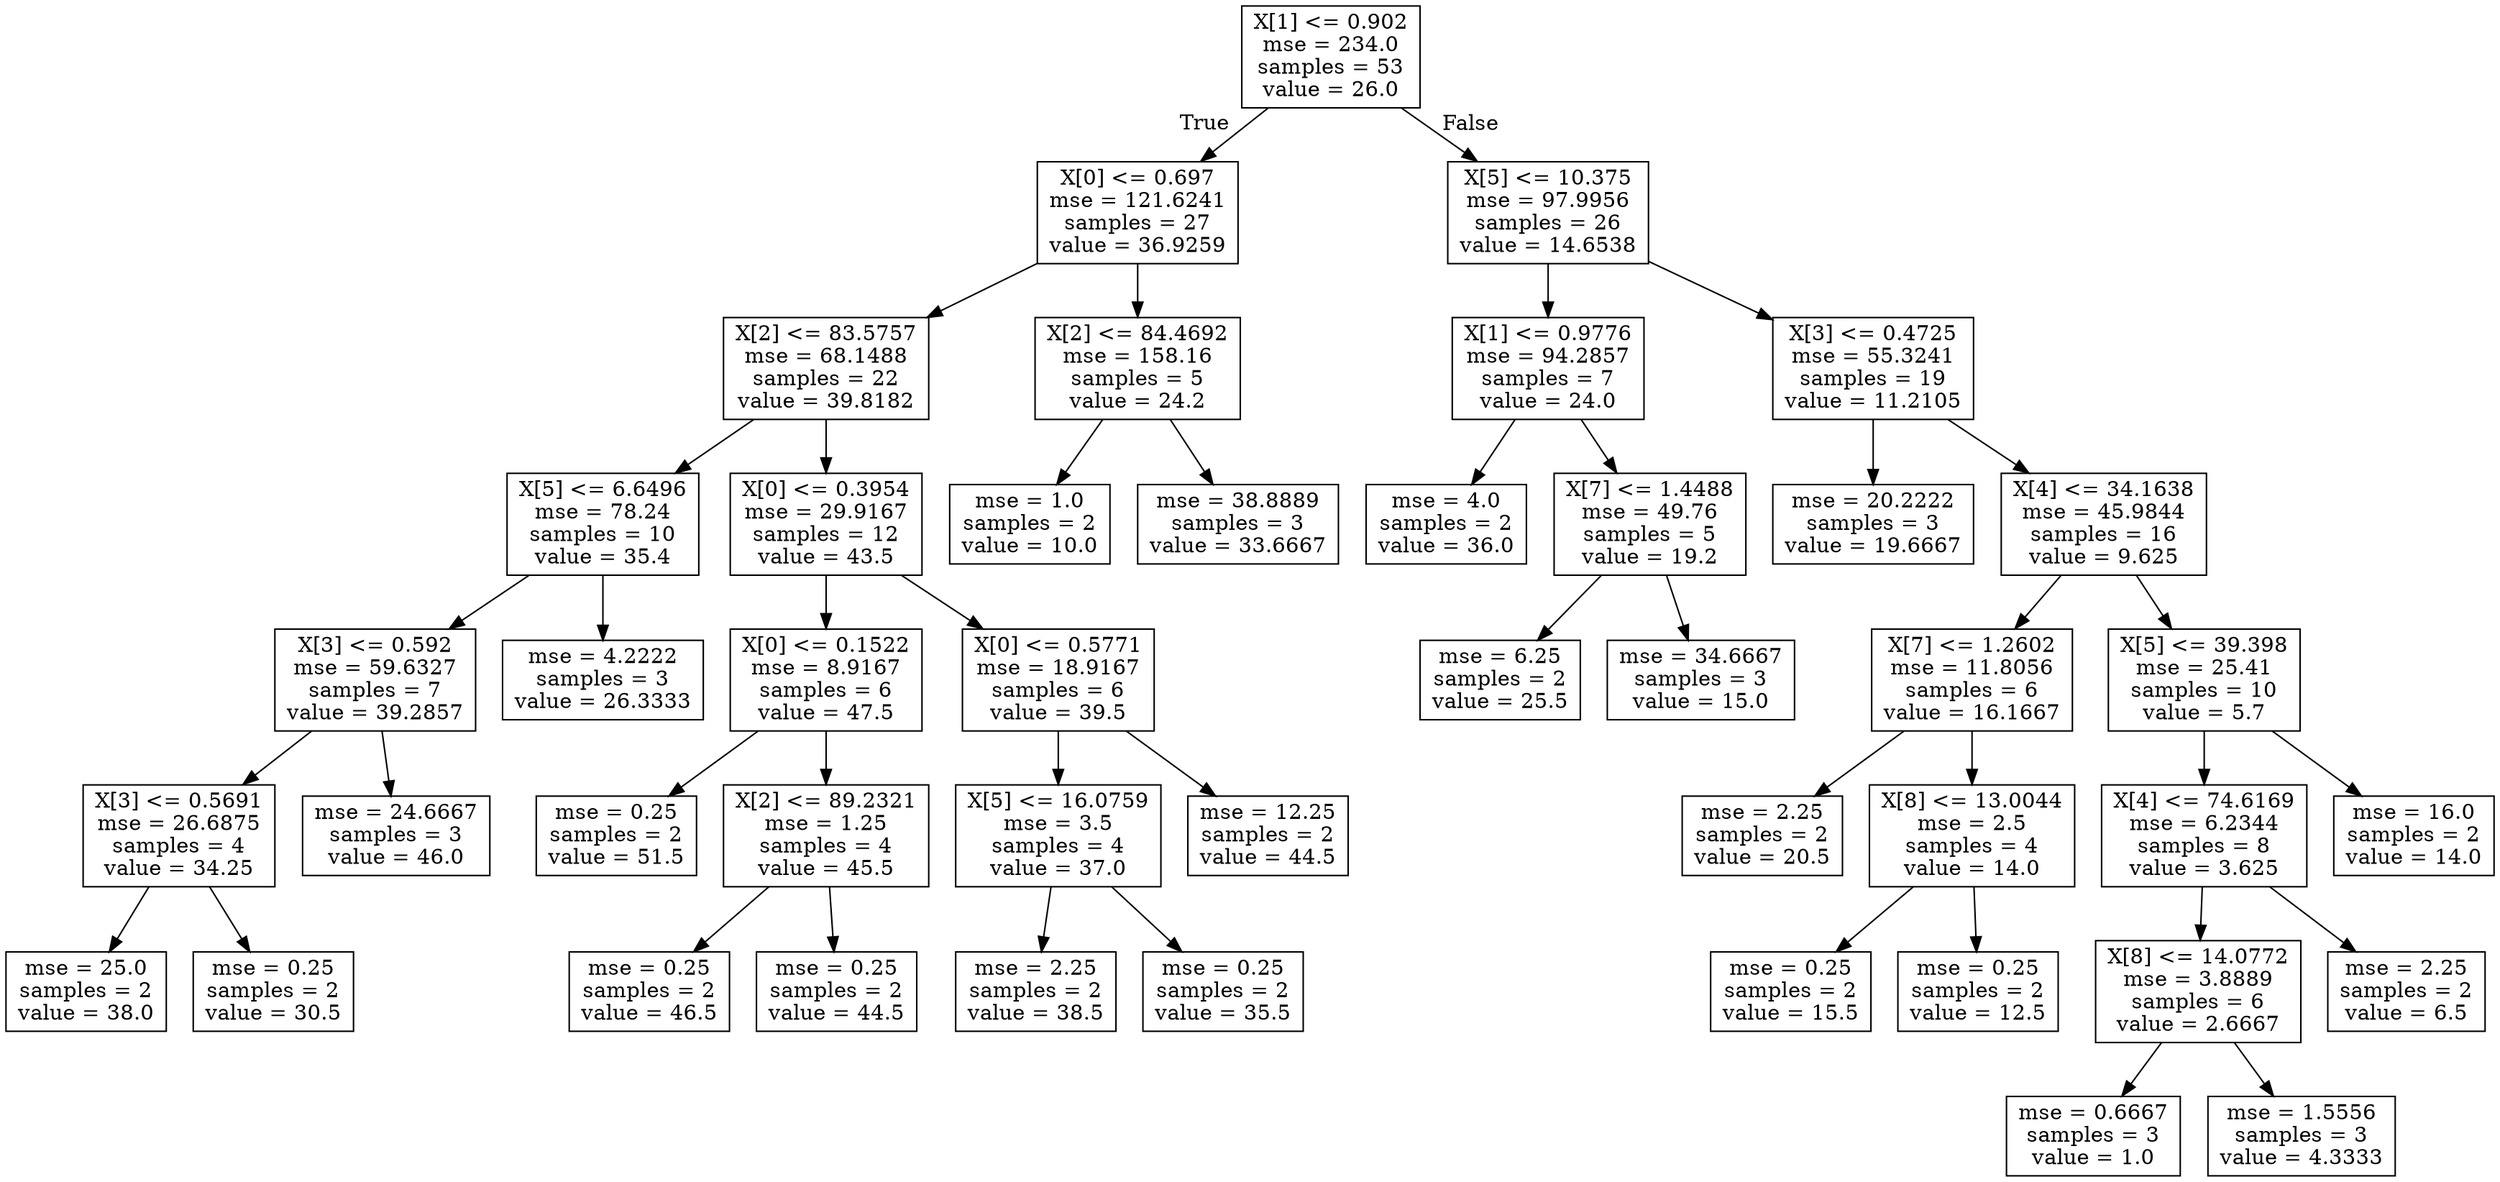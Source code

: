 digraph Tree {
node [shape=box] ;
0 [label="X[1] <= 0.902\nmse = 234.0\nsamples = 53\nvalue = 26.0"] ;
1 [label="X[0] <= 0.697\nmse = 121.6241\nsamples = 27\nvalue = 36.9259"] ;
0 -> 1 [labeldistance=2.5, labelangle=45, headlabel="True"] ;
2 [label="X[2] <= 83.5757\nmse = 68.1488\nsamples = 22\nvalue = 39.8182"] ;
1 -> 2 ;
3 [label="X[5] <= 6.6496\nmse = 78.24\nsamples = 10\nvalue = 35.4"] ;
2 -> 3 ;
4 [label="X[3] <= 0.592\nmse = 59.6327\nsamples = 7\nvalue = 39.2857"] ;
3 -> 4 ;
5 [label="X[3] <= 0.5691\nmse = 26.6875\nsamples = 4\nvalue = 34.25"] ;
4 -> 5 ;
6 [label="mse = 25.0\nsamples = 2\nvalue = 38.0"] ;
5 -> 6 ;
7 [label="mse = 0.25\nsamples = 2\nvalue = 30.5"] ;
5 -> 7 ;
8 [label="mse = 24.6667\nsamples = 3\nvalue = 46.0"] ;
4 -> 8 ;
9 [label="mse = 4.2222\nsamples = 3\nvalue = 26.3333"] ;
3 -> 9 ;
10 [label="X[0] <= 0.3954\nmse = 29.9167\nsamples = 12\nvalue = 43.5"] ;
2 -> 10 ;
11 [label="X[0] <= 0.1522\nmse = 8.9167\nsamples = 6\nvalue = 47.5"] ;
10 -> 11 ;
12 [label="mse = 0.25\nsamples = 2\nvalue = 51.5"] ;
11 -> 12 ;
13 [label="X[2] <= 89.2321\nmse = 1.25\nsamples = 4\nvalue = 45.5"] ;
11 -> 13 ;
14 [label="mse = 0.25\nsamples = 2\nvalue = 46.5"] ;
13 -> 14 ;
15 [label="mse = 0.25\nsamples = 2\nvalue = 44.5"] ;
13 -> 15 ;
16 [label="X[0] <= 0.5771\nmse = 18.9167\nsamples = 6\nvalue = 39.5"] ;
10 -> 16 ;
17 [label="X[5] <= 16.0759\nmse = 3.5\nsamples = 4\nvalue = 37.0"] ;
16 -> 17 ;
18 [label="mse = 2.25\nsamples = 2\nvalue = 38.5"] ;
17 -> 18 ;
19 [label="mse = 0.25\nsamples = 2\nvalue = 35.5"] ;
17 -> 19 ;
20 [label="mse = 12.25\nsamples = 2\nvalue = 44.5"] ;
16 -> 20 ;
21 [label="X[2] <= 84.4692\nmse = 158.16\nsamples = 5\nvalue = 24.2"] ;
1 -> 21 ;
22 [label="mse = 1.0\nsamples = 2\nvalue = 10.0"] ;
21 -> 22 ;
23 [label="mse = 38.8889\nsamples = 3\nvalue = 33.6667"] ;
21 -> 23 ;
24 [label="X[5] <= 10.375\nmse = 97.9956\nsamples = 26\nvalue = 14.6538"] ;
0 -> 24 [labeldistance=2.5, labelangle=-45, headlabel="False"] ;
25 [label="X[1] <= 0.9776\nmse = 94.2857\nsamples = 7\nvalue = 24.0"] ;
24 -> 25 ;
26 [label="mse = 4.0\nsamples = 2\nvalue = 36.0"] ;
25 -> 26 ;
27 [label="X[7] <= 1.4488\nmse = 49.76\nsamples = 5\nvalue = 19.2"] ;
25 -> 27 ;
28 [label="mse = 6.25\nsamples = 2\nvalue = 25.5"] ;
27 -> 28 ;
29 [label="mse = 34.6667\nsamples = 3\nvalue = 15.0"] ;
27 -> 29 ;
30 [label="X[3] <= 0.4725\nmse = 55.3241\nsamples = 19\nvalue = 11.2105"] ;
24 -> 30 ;
31 [label="mse = 20.2222\nsamples = 3\nvalue = 19.6667"] ;
30 -> 31 ;
32 [label="X[4] <= 34.1638\nmse = 45.9844\nsamples = 16\nvalue = 9.625"] ;
30 -> 32 ;
33 [label="X[7] <= 1.2602\nmse = 11.8056\nsamples = 6\nvalue = 16.1667"] ;
32 -> 33 ;
34 [label="mse = 2.25\nsamples = 2\nvalue = 20.5"] ;
33 -> 34 ;
35 [label="X[8] <= 13.0044\nmse = 2.5\nsamples = 4\nvalue = 14.0"] ;
33 -> 35 ;
36 [label="mse = 0.25\nsamples = 2\nvalue = 15.5"] ;
35 -> 36 ;
37 [label="mse = 0.25\nsamples = 2\nvalue = 12.5"] ;
35 -> 37 ;
38 [label="X[5] <= 39.398\nmse = 25.41\nsamples = 10\nvalue = 5.7"] ;
32 -> 38 ;
39 [label="X[4] <= 74.6169\nmse = 6.2344\nsamples = 8\nvalue = 3.625"] ;
38 -> 39 ;
40 [label="X[8] <= 14.0772\nmse = 3.8889\nsamples = 6\nvalue = 2.6667"] ;
39 -> 40 ;
41 [label="mse = 0.6667\nsamples = 3\nvalue = 1.0"] ;
40 -> 41 ;
42 [label="mse = 1.5556\nsamples = 3\nvalue = 4.3333"] ;
40 -> 42 ;
43 [label="mse = 2.25\nsamples = 2\nvalue = 6.5"] ;
39 -> 43 ;
44 [label="mse = 16.0\nsamples = 2\nvalue = 14.0"] ;
38 -> 44 ;
}